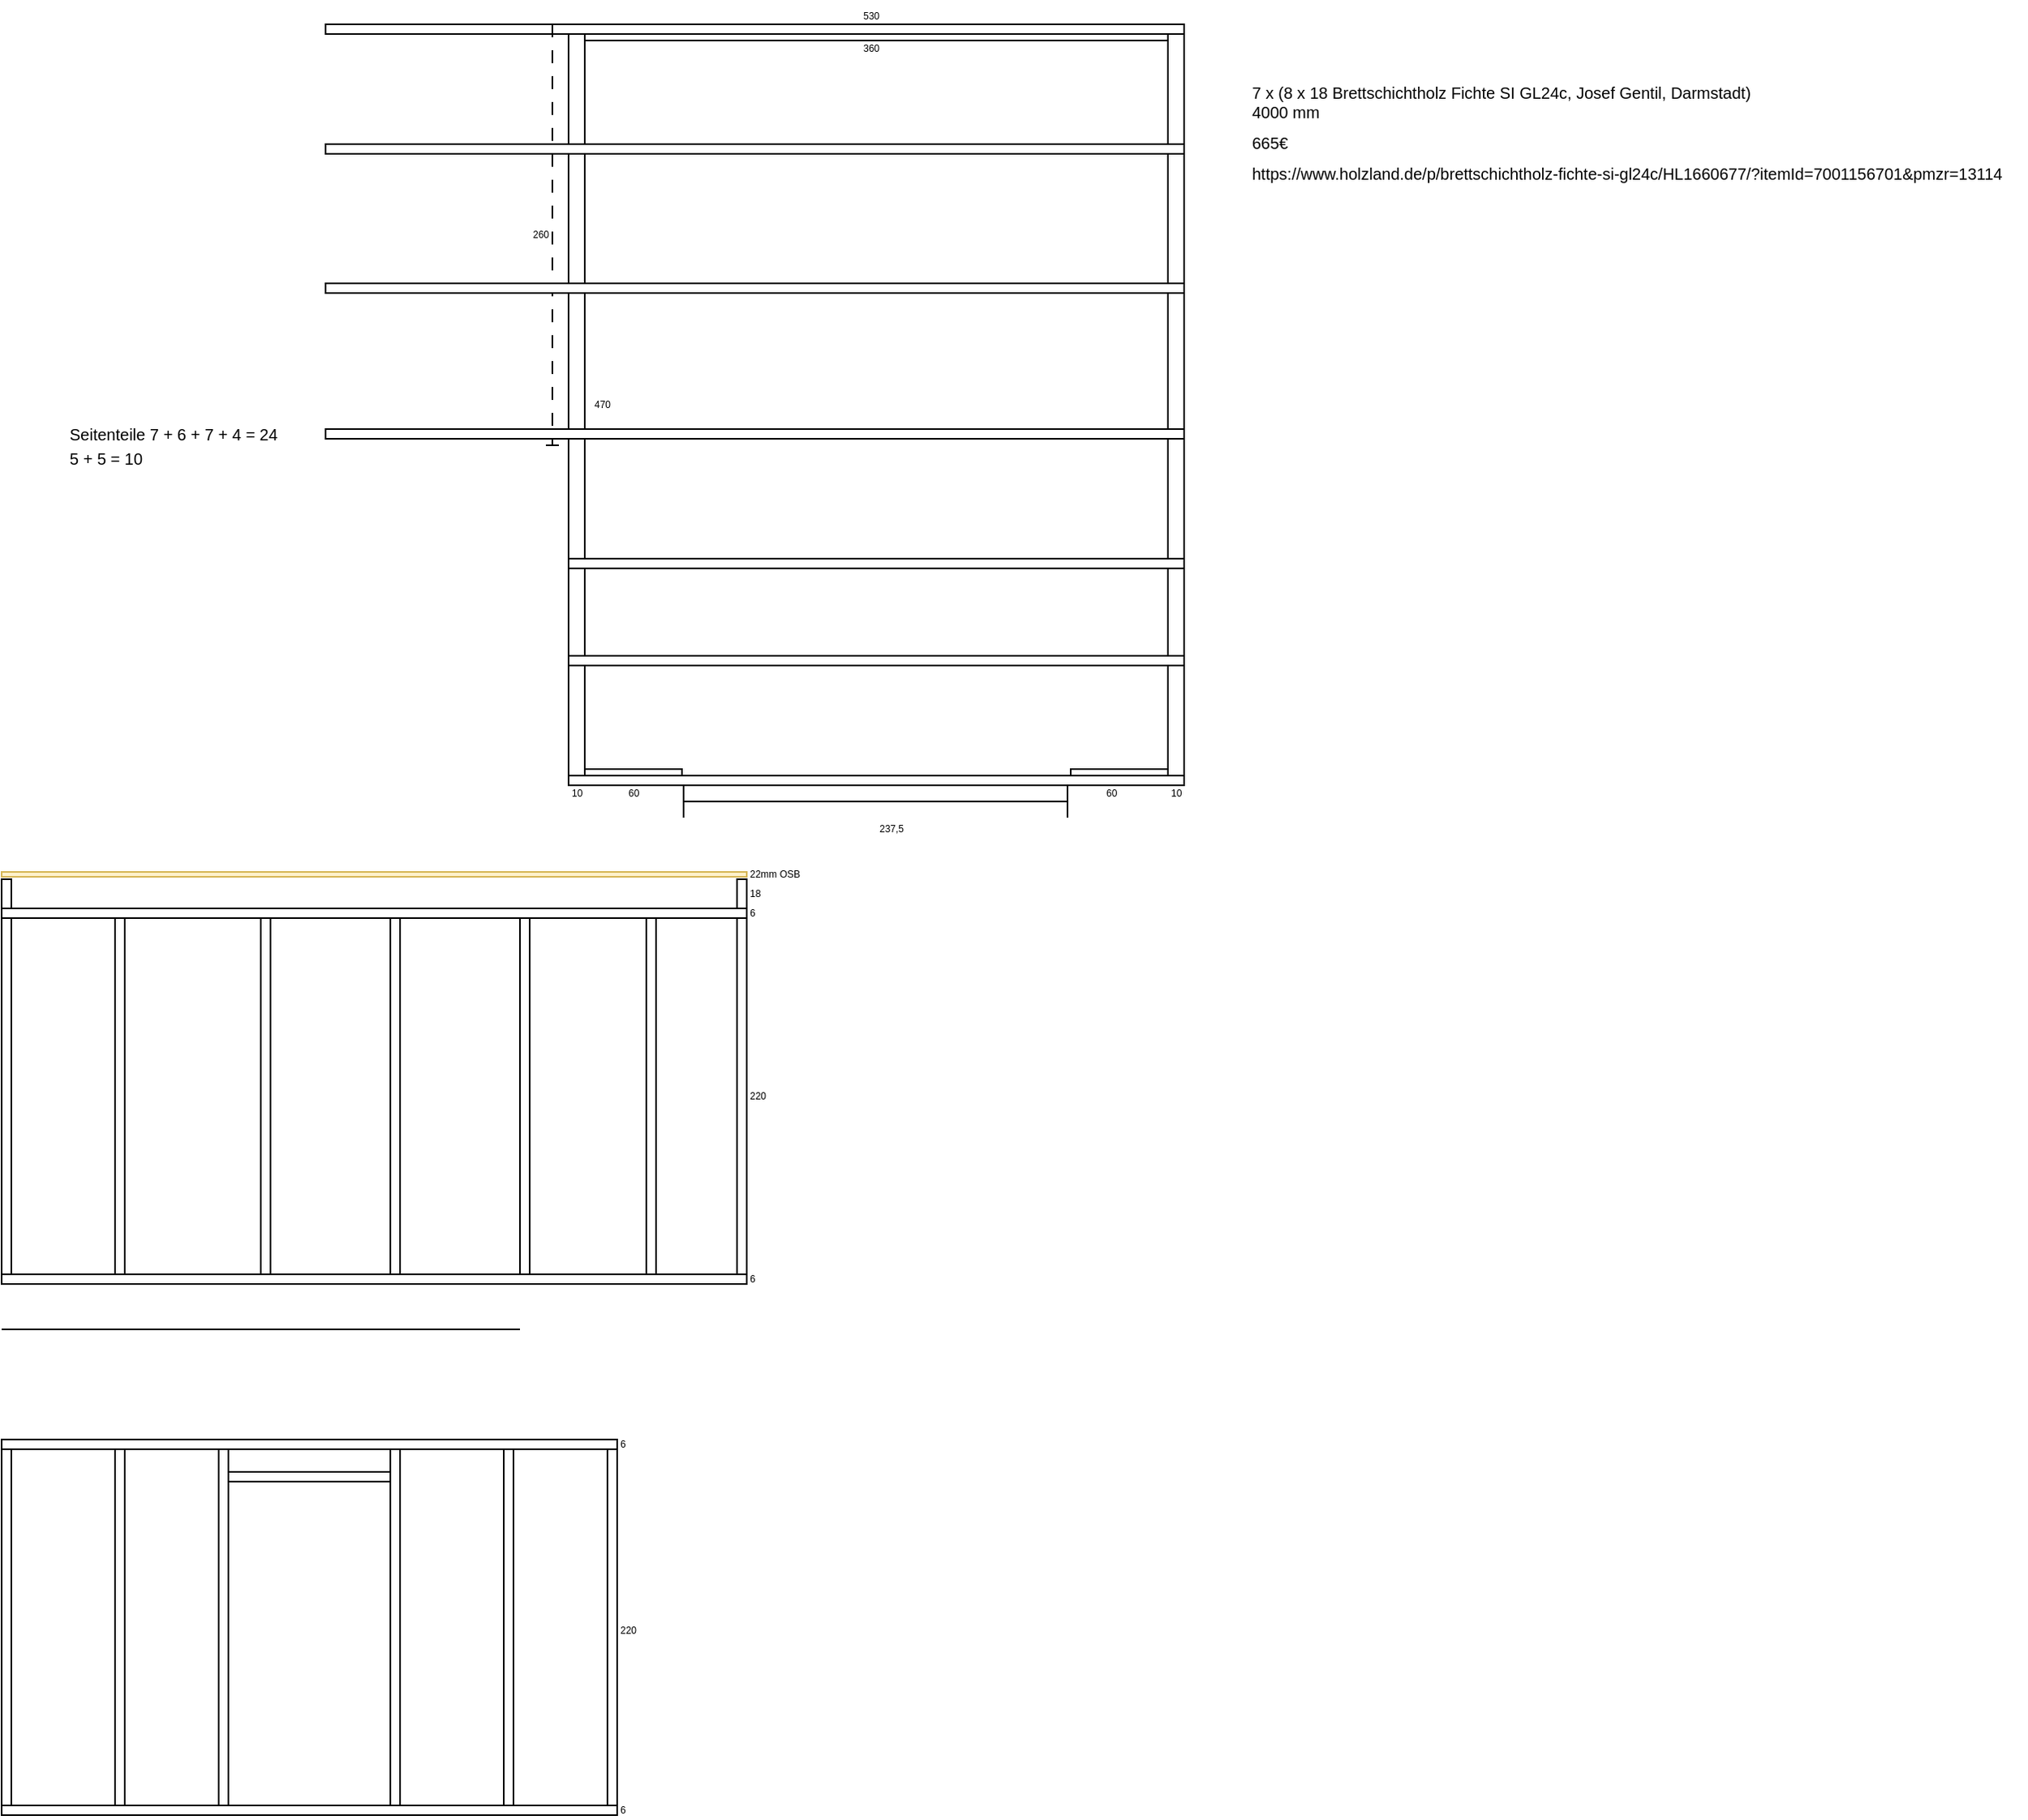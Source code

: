 <mxfile version="20.8.16" type="github">
  <diagram id="uHJnZxycNqBeEuo7Jlci" name="Page-1">
    <mxGraphModel dx="2074" dy="1148" grid="1" gridSize="10" guides="1" tooltips="1" connect="1" arrows="1" fold="1" page="1" pageScale="1" pageWidth="827" pageHeight="1169" math="0" shadow="0">
      <root>
        <mxCell id="0" />
        <mxCell id="1" parent="0" />
        <mxCell id="wEZuyLANaTQTKHT913J5-1" value="" style="rounded=0;whiteSpace=wrap;html=1;" parent="1" vertex="1">
          <mxGeometry x="380" y="20" width="360" height="10" as="geometry" />
        </mxCell>
        <mxCell id="wEZuyLANaTQTKHT913J5-2" value="" style="rounded=0;whiteSpace=wrap;html=1;" parent="1" vertex="1">
          <mxGeometry x="370" y="20" width="10" height="470" as="geometry" />
        </mxCell>
        <mxCell id="wEZuyLANaTQTKHT913J5-3" value="" style="rounded=0;whiteSpace=wrap;html=1;" parent="1" vertex="1">
          <mxGeometry x="740" y="20" width="10" height="470" as="geometry" />
        </mxCell>
        <mxCell id="wEZuyLANaTQTKHT913J5-4" value="" style="rounded=0;whiteSpace=wrap;html=1;" parent="1" vertex="1">
          <mxGeometry x="380" y="480" width="60" height="10" as="geometry" />
        </mxCell>
        <mxCell id="wEZuyLANaTQTKHT913J5-5" value="" style="rounded=0;whiteSpace=wrap;html=1;" parent="1" vertex="1">
          <mxGeometry x="680" y="480" width="60" height="10" as="geometry" />
        </mxCell>
        <mxCell id="wEZuyLANaTQTKHT913J5-6" value="" style="rounded=0;whiteSpace=wrap;html=1;" parent="1" vertex="1">
          <mxGeometry x="20" y="792" width="460" height="6" as="geometry" />
        </mxCell>
        <mxCell id="wEZuyLANaTQTKHT913J5-7" value="" style="rounded=0;whiteSpace=wrap;html=1;" parent="1" vertex="1">
          <mxGeometry x="20" y="572" width="6" height="220" as="geometry" />
        </mxCell>
        <mxCell id="wEZuyLANaTQTKHT913J5-8" value="" style="rounded=0;whiteSpace=wrap;html=1;" parent="1" vertex="1">
          <mxGeometry x="474" y="572" width="6" height="220" as="geometry" />
        </mxCell>
        <mxCell id="wEZuyLANaTQTKHT913J5-9" value="" style="rounded=0;whiteSpace=wrap;html=1;" parent="1" vertex="1">
          <mxGeometry x="20" y="566" width="460" height="6" as="geometry" />
        </mxCell>
        <mxCell id="wEZuyLANaTQTKHT913J5-10" value="" style="rounded=0;whiteSpace=wrap;html=1;" parent="1" vertex="1">
          <mxGeometry x="90" y="572" width="6" height="220" as="geometry" />
        </mxCell>
        <mxCell id="wEZuyLANaTQTKHT913J5-11" value="" style="rounded=0;whiteSpace=wrap;html=1;" parent="1" vertex="1">
          <mxGeometry x="260" y="572" width="6" height="220" as="geometry" />
        </mxCell>
        <mxCell id="wEZuyLANaTQTKHT913J5-13" value="" style="endArrow=none;html=1;rounded=0;" parent="1" edge="1">
          <mxGeometry width="50" height="50" relative="1" as="geometry">
            <mxPoint x="20" y="826" as="sourcePoint" />
            <mxPoint x="340" y="826" as="targetPoint" />
          </mxGeometry>
        </mxCell>
        <mxCell id="wEZuyLANaTQTKHT913J5-14" value="" style="rounded=0;whiteSpace=wrap;html=1;" parent="1" vertex="1">
          <mxGeometry x="340" y="572" width="6" height="220" as="geometry" />
        </mxCell>
        <mxCell id="wEZuyLANaTQTKHT913J5-15" value="" style="rounded=0;whiteSpace=wrap;html=1;" parent="1" vertex="1">
          <mxGeometry x="418" y="572" width="6" height="220" as="geometry" />
        </mxCell>
        <mxCell id="wEZuyLANaTQTKHT913J5-21" value="" style="rounded=0;whiteSpace=wrap;html=1;" parent="1" vertex="1">
          <mxGeometry x="220" y="20" width="530" height="6" as="geometry" />
        </mxCell>
        <mxCell id="wEZuyLANaTQTKHT913J5-29" value="" style="rounded=0;whiteSpace=wrap;html=1;" parent="1" vertex="1">
          <mxGeometry x="180" y="572" width="6" height="220" as="geometry" />
        </mxCell>
        <mxCell id="wEZuyLANaTQTKHT913J5-33" value="" style="rounded=0;whiteSpace=wrap;html=1;" parent="1" vertex="1">
          <mxGeometry x="474" y="548" width="6" height="18" as="geometry" />
        </mxCell>
        <mxCell id="wEZuyLANaTQTKHT913J5-40" value="" style="rounded=0;whiteSpace=wrap;html=1;fillColor=#fff2cc;strokeColor=#d6b656;" parent="1" vertex="1">
          <mxGeometry x="20" y="543.5" width="460" height="3" as="geometry" />
        </mxCell>
        <mxCell id="wEZuyLANaTQTKHT913J5-41" value="6" style="text;html=1;align=left;verticalAlign=middle;resizable=0;points=[];autosize=1;strokeColor=none;fillColor=none;fontSize=6;" parent="1" vertex="1">
          <mxGeometry x="480" y="790" width="20" height="10" as="geometry" />
        </mxCell>
        <mxCell id="wEZuyLANaTQTKHT913J5-42" value="220" style="text;html=1;align=left;verticalAlign=middle;resizable=0;points=[];autosize=1;strokeColor=none;fillColor=none;fontSize=6;" parent="1" vertex="1">
          <mxGeometry x="480" y="677" width="30" height="10" as="geometry" />
        </mxCell>
        <mxCell id="wEZuyLANaTQTKHT913J5-43" value="6" style="text;html=1;align=left;verticalAlign=middle;resizable=0;points=[];autosize=1;strokeColor=none;fillColor=none;fontSize=6;" parent="1" vertex="1">
          <mxGeometry x="480" y="564" width="20" height="10" as="geometry" />
        </mxCell>
        <mxCell id="wEZuyLANaTQTKHT913J5-44" value="18" style="text;html=1;align=left;verticalAlign=middle;resizable=0;points=[];autosize=1;strokeColor=none;fillColor=none;fontSize=6;" parent="1" vertex="1">
          <mxGeometry x="480" y="547" width="30" height="20" as="geometry" />
        </mxCell>
        <mxCell id="wEZuyLANaTQTKHT913J5-45" value="&lt;font style=&quot;font-size: 10px&quot;&gt;Seitenteile 7 + 6 + 7 + 4 = 24&lt;br&gt;5 + 5 = 10&lt;/font&gt;" style="text;html=1;align=left;verticalAlign=middle;resizable=0;points=[];autosize=1;strokeColor=none;fillColor=none;" parent="1" vertex="1">
          <mxGeometry x="60" y="265" width="140" height="30" as="geometry" />
        </mxCell>
        <mxCell id="wEZuyLANaTQTKHT913J5-47" value="22mm OSB" style="text;html=1;align=left;verticalAlign=middle;resizable=0;points=[];autosize=1;strokeColor=none;fillColor=none;fontSize=6;" parent="1" vertex="1">
          <mxGeometry x="480" y="540" width="50" height="10" as="geometry" />
        </mxCell>
        <mxCell id="wEZuyLANaTQTKHT913J5-48" value="" style="rounded=0;whiteSpace=wrap;html=1;" parent="1" vertex="1">
          <mxGeometry x="20" y="1120" width="380" height="6" as="geometry" />
        </mxCell>
        <mxCell id="wEZuyLANaTQTKHT913J5-49" value="" style="rounded=0;whiteSpace=wrap;html=1;" parent="1" vertex="1">
          <mxGeometry x="20" y="900" width="6" height="220" as="geometry" />
        </mxCell>
        <mxCell id="wEZuyLANaTQTKHT913J5-50" value="" style="rounded=0;whiteSpace=wrap;html=1;" parent="1" vertex="1">
          <mxGeometry x="154" y="900" width="6" height="220" as="geometry" />
        </mxCell>
        <mxCell id="wEZuyLANaTQTKHT913J5-51" value="" style="rounded=0;whiteSpace=wrap;html=1;" parent="1" vertex="1">
          <mxGeometry x="20" y="894" width="380" height="6" as="geometry" />
        </mxCell>
        <mxCell id="wEZuyLANaTQTKHT913J5-52" value="" style="rounded=0;whiteSpace=wrap;html=1;" parent="1" vertex="1">
          <mxGeometry x="90" y="900" width="6" height="220" as="geometry" />
        </mxCell>
        <mxCell id="wEZuyLANaTQTKHT913J5-53" value="" style="rounded=0;whiteSpace=wrap;html=1;" parent="1" vertex="1">
          <mxGeometry x="260" y="900" width="6" height="220" as="geometry" />
        </mxCell>
        <mxCell id="wEZuyLANaTQTKHT913J5-55" value="" style="rounded=0;whiteSpace=wrap;html=1;" parent="1" vertex="1">
          <mxGeometry x="330" y="900" width="6" height="220" as="geometry" />
        </mxCell>
        <mxCell id="wEZuyLANaTQTKHT913J5-60" value="" style="rounded=0;whiteSpace=wrap;html=1;" parent="1" vertex="1">
          <mxGeometry x="394" y="900" width="6" height="220" as="geometry" />
        </mxCell>
        <mxCell id="wEZuyLANaTQTKHT913J5-66" value="6" style="text;html=1;align=left;verticalAlign=middle;resizable=0;points=[];autosize=1;strokeColor=none;fillColor=none;fontSize=6;" parent="1" vertex="1">
          <mxGeometry x="400" y="1118" width="20" height="10" as="geometry" />
        </mxCell>
        <mxCell id="wEZuyLANaTQTKHT913J5-67" value="&lt;font style=&quot;font-size: 6px&quot;&gt;220&lt;/font&gt;" style="text;html=1;align=left;verticalAlign=middle;resizable=0;points=[];autosize=1;strokeColor=none;fillColor=none;" parent="1" vertex="1">
          <mxGeometry x="400" y="1000" width="30" height="20" as="geometry" />
        </mxCell>
        <mxCell id="wEZuyLANaTQTKHT913J5-68" value="6" style="text;html=1;align=left;verticalAlign=middle;resizable=0;points=[];autosize=1;strokeColor=none;fillColor=none;fontSize=6;" parent="1" vertex="1">
          <mxGeometry x="400" y="892" width="20" height="10" as="geometry" />
        </mxCell>
        <mxCell id="wEZuyLANaTQTKHT913J5-72" value="" style="rounded=0;whiteSpace=wrap;html=1;" parent="1" vertex="1">
          <mxGeometry x="160" y="914" width="100" height="6" as="geometry" />
        </mxCell>
        <mxCell id="XRm9wvReqI4bNUKpNIi6-11" value="" style="shape=crossbar;whiteSpace=wrap;html=1;rounded=1;fontSize=6;" parent="1" vertex="1">
          <mxGeometry x="441" y="490" width="237" height="20" as="geometry" />
        </mxCell>
        <mxCell id="XRm9wvReqI4bNUKpNIi6-12" value="" style="rounded=0;whiteSpace=wrap;html=1;" parent="1" vertex="1">
          <mxGeometry x="370" y="350" width="380" height="6" as="geometry" />
        </mxCell>
        <mxCell id="XRm9wvReqI4bNUKpNIi6-13" value="360" style="text;html=1;align=left;verticalAlign=middle;resizable=0;points=[];autosize=1;strokeColor=none;fillColor=none;fontSize=6;" parent="1" vertex="1">
          <mxGeometry x="550" y="30" width="30" height="10" as="geometry" />
        </mxCell>
        <mxCell id="XRm9wvReqI4bNUKpNIi6-14" value="530" style="text;html=1;align=left;verticalAlign=middle;resizable=0;points=[];autosize=1;strokeColor=none;fillColor=none;fontSize=6;" parent="1" vertex="1">
          <mxGeometry x="550" y="5" width="30" height="20" as="geometry" />
        </mxCell>
        <mxCell id="XRm9wvReqI4bNUKpNIi6-15" value="470" style="text;html=1;align=left;verticalAlign=middle;resizable=0;points=[];autosize=1;strokeColor=none;fillColor=none;fontSize=6;" parent="1" vertex="1">
          <mxGeometry x="384" y="245" width="30" height="20" as="geometry" />
        </mxCell>
        <mxCell id="XRm9wvReqI4bNUKpNIi6-16" value="237,5" style="text;html=1;align=left;verticalAlign=middle;resizable=0;points=[];autosize=1;strokeColor=none;fillColor=none;fontSize=6;" parent="1" vertex="1">
          <mxGeometry x="560" y="512" width="30" height="10" as="geometry" />
        </mxCell>
        <mxCell id="XRm9wvReqI4bNUKpNIi6-17" value="60" style="text;html=1;align=left;verticalAlign=middle;resizable=0;points=[];autosize=1;strokeColor=none;fillColor=none;fontSize=6;" parent="1" vertex="1">
          <mxGeometry x="405" y="490" width="20" height="10" as="geometry" />
        </mxCell>
        <mxCell id="XRm9wvReqI4bNUKpNIi6-18" value="60" style="text;html=1;align=left;verticalAlign=middle;resizable=0;points=[];autosize=1;strokeColor=none;fillColor=none;fontSize=6;" parent="1" vertex="1">
          <mxGeometry x="700" y="490" width="20" height="10" as="geometry" />
        </mxCell>
        <mxCell id="XRm9wvReqI4bNUKpNIi6-19" value="10" style="text;html=1;align=left;verticalAlign=middle;resizable=0;points=[];autosize=1;strokeColor=none;fillColor=none;fontSize=6;" parent="1" vertex="1">
          <mxGeometry x="370" y="490" width="20" height="10" as="geometry" />
        </mxCell>
        <mxCell id="XRm9wvReqI4bNUKpNIi6-20" value="10" style="text;html=1;align=left;verticalAlign=middle;resizable=0;points=[];autosize=1;strokeColor=none;fillColor=none;fontSize=6;" parent="1" vertex="1">
          <mxGeometry x="740" y="490" width="20" height="10" as="geometry" />
        </mxCell>
        <mxCell id="XRm9wvReqI4bNUKpNIi6-23" value="&lt;font&gt;&lt;span style=&quot;font-size: 10px&quot;&gt;7 x (8 x 18&amp;nbsp;Brettschichtholz Fichte SI GL24c,&amp;nbsp;Josef Gentil, Darmstadt)&lt;/span&gt;&lt;br&gt;&lt;span style=&quot;font-size: 10px&quot;&gt;4000 mm&lt;/span&gt;&lt;br&gt;&lt;br&gt;&lt;span style=&quot;font-size: 10px&quot;&gt;665€&lt;/span&gt;&lt;br&gt;&lt;br&gt;&lt;span style=&quot;font-size: 10px&quot;&gt;https://www.holzland.de/p/brettschichtholz-fichte-si-gl24c/HL1660677/?itemId=7001156701&amp;amp;pmzr=13114&lt;/span&gt;&lt;br&gt;&lt;/font&gt;" style="text;html=1;align=left;verticalAlign=top;resizable=0;points=[];autosize=1;strokeColor=none;fillColor=none;fontSize=6;" parent="1" vertex="1">
          <mxGeometry x="790" y="50" width="480" height="50" as="geometry" />
        </mxCell>
        <mxCell id="XYv8nggP97D3RHYbYXmS-2" value="" style="rounded=0;whiteSpace=wrap;html=1;" vertex="1" parent="1">
          <mxGeometry x="20" y="548" width="6" height="18" as="geometry" />
        </mxCell>
        <mxCell id="XYv8nggP97D3RHYbYXmS-6" value="" style="rounded=0;whiteSpace=wrap;html=1;" vertex="1" parent="1">
          <mxGeometry x="220" y="94" width="530" height="6" as="geometry" />
        </mxCell>
        <mxCell id="XYv8nggP97D3RHYbYXmS-7" value="" style="rounded=0;whiteSpace=wrap;html=1;" vertex="1" parent="1">
          <mxGeometry x="220" y="270" width="530" height="6" as="geometry" />
        </mxCell>
        <mxCell id="XYv8nggP97D3RHYbYXmS-8" value="" style="endArrow=baseDash;html=1;rounded=0;dashed=1;dashPattern=8 8;startArrow=baseDash;startFill=0;endFill=0;" edge="1" parent="1">
          <mxGeometry width="50" height="50" relative="1" as="geometry">
            <mxPoint x="360" y="20" as="sourcePoint" />
            <mxPoint x="360" y="280" as="targetPoint" />
          </mxGeometry>
        </mxCell>
        <mxCell id="XYv8nggP97D3RHYbYXmS-5" value="260" style="text;html=1;align=left;verticalAlign=middle;resizable=0;points=[];autosize=1;strokeColor=none;fillColor=none;fontSize=6;" vertex="1" parent="1">
          <mxGeometry x="346" y="140" width="30" height="20" as="geometry" />
        </mxCell>
        <mxCell id="XYv8nggP97D3RHYbYXmS-9" value="" style="rounded=0;whiteSpace=wrap;html=1;" vertex="1" parent="1">
          <mxGeometry x="220" y="180" width="530" height="6" as="geometry" />
        </mxCell>
        <mxCell id="XYv8nggP97D3RHYbYXmS-10" value="" style="rounded=0;whiteSpace=wrap;html=1;" vertex="1" parent="1">
          <mxGeometry x="370" y="484" width="380" height="6" as="geometry" />
        </mxCell>
        <mxCell id="XYv8nggP97D3RHYbYXmS-11" value="" style="rounded=0;whiteSpace=wrap;html=1;" vertex="1" parent="1">
          <mxGeometry x="370" y="410" width="380" height="6" as="geometry" />
        </mxCell>
      </root>
    </mxGraphModel>
  </diagram>
</mxfile>
